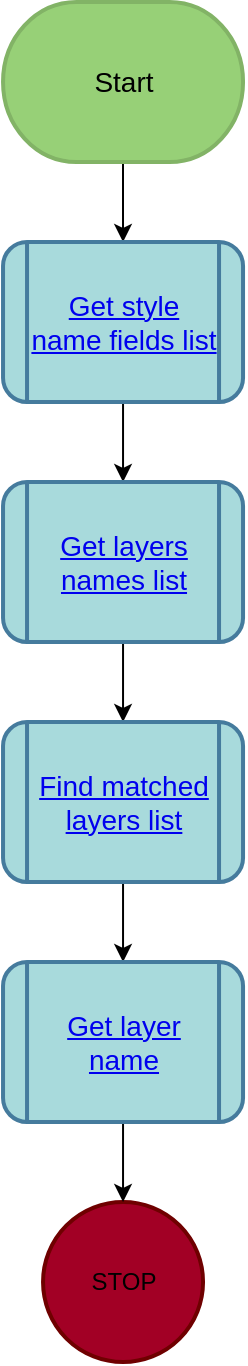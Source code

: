 <mxfile version="15.2.7" type="device" pages="7"><diagram id="bc_gxJG5KaqcmtS3inuv" name="SetLayerToStyle"><mxGraphModel dx="2062" dy="1183" grid="1" gridSize="10" guides="1" tooltips="1" connect="1" arrows="1" fold="1" page="1" pageScale="1" pageWidth="827" pageHeight="1169" math="0" shadow="0"><root><mxCell id="vcRApKqmx-hzTopp6SWK-0"/><mxCell id="vcRApKqmx-hzTopp6SWK-1" parent="vcRApKqmx-hzTopp6SWK-0"/><mxCell id="Vr_jKhpBBacIErjDV6fv-3" style="edgeStyle=orthogonalEdgeStyle;rounded=0;orthogonalLoop=1;jettySize=auto;html=1;entryX=0.5;entryY=0;entryDx=0;entryDy=0;" parent="vcRApKqmx-hzTopp6SWK-1" source="Vr_jKhpBBacIErjDV6fv-1" edge="1"><mxGeometry relative="1" as="geometry"><mxPoint x="139.52" y="160" as="targetPoint"/></mxGeometry></mxCell><mxCell id="Vr_jKhpBBacIErjDV6fv-1" value="&lt;span style=&quot;color: rgb(0, 0, 0); font-size: 14px;&quot;&gt;Start&lt;/span&gt;" style="strokeWidth=2;html=1;shape=mxgraph.flowchart.terminator;whiteSpace=wrap;rounded=1;fontSize=14;strokeColor=#82b366;fillColor=#97D077;" parent="vcRApKqmx-hzTopp6SWK-1" vertex="1"><mxGeometry x="79.52" y="40" width="120" height="80" as="geometry"/></mxCell><mxCell id="Zavkh5ADnaQ-FBHuFtrY-1" style="edgeStyle=orthogonalEdgeStyle;rounded=0;orthogonalLoop=1;jettySize=auto;html=1;" parent="vcRApKqmx-hzTopp6SWK-1" source="7A79LcSl5srGwsUOFOXX-0" target="Zavkh5ADnaQ-FBHuFtrY-0" edge="1"><mxGeometry relative="1" as="geometry"/></mxCell><UserObject label="&lt;font&gt;&lt;span style=&quot;font-size: 14px&quot;&gt;&lt;a href=&quot;data:page/id,UlUXf_110sUBXyq6VtS4&quot;&gt;Get style name fields list&lt;/a&gt;&lt;/span&gt;&lt;br&gt;&lt;/font&gt;" id="7A79LcSl5srGwsUOFOXX-0"><mxCell style="shape=process;whiteSpace=wrap;html=1;backgroundOutline=1;rounded=1;sketch=0;strokeColor=#457B9D;fillColor=#A8DADC;strokeWidth=2;dropTarget=0;fontColor=#000000;" parent="vcRApKqmx-hzTopp6SWK-1" vertex="1"><mxGeometry x="79.52" y="160" width="120" height="80" as="geometry"/></mxCell></UserObject><mxCell id="Zavkh5ADnaQ-FBHuFtrY-3" style="edgeStyle=orthogonalEdgeStyle;rounded=0;orthogonalLoop=1;jettySize=auto;html=1;entryX=0.5;entryY=0;entryDx=0;entryDy=0;" parent="vcRApKqmx-hzTopp6SWK-1" source="Zavkh5ADnaQ-FBHuFtrY-0" target="Zavkh5ADnaQ-FBHuFtrY-2" edge="1"><mxGeometry relative="1" as="geometry"/></mxCell><UserObject label="&lt;font&gt;&lt;span style=&quot;font-size: 14px&quot;&gt;&lt;a href=&quot;data:page/id,2guMNtTOUoQcf-EUUjD7&quot;&gt;Get layers names list&lt;/a&gt;&lt;/span&gt;&lt;br&gt;&lt;/font&gt;" id="Zavkh5ADnaQ-FBHuFtrY-0"><mxCell style="shape=process;whiteSpace=wrap;html=1;backgroundOutline=1;rounded=1;sketch=0;strokeColor=#457B9D;fillColor=#A8DADC;strokeWidth=2;dropTarget=0;fontColor=#000000;" parent="vcRApKqmx-hzTopp6SWK-1" vertex="1"><mxGeometry x="79.52" y="280" width="120" height="80" as="geometry"/></mxCell></UserObject><mxCell id="DKVIBLMnR6hVlq9k2TQh-1" style="edgeStyle=orthogonalEdgeStyle;rounded=0;orthogonalLoop=1;jettySize=auto;html=1;entryX=0.5;entryY=0;entryDx=0;entryDy=0;" edge="1" parent="vcRApKqmx-hzTopp6SWK-1" source="Zavkh5ADnaQ-FBHuFtrY-2" target="DKVIBLMnR6hVlq9k2TQh-0"><mxGeometry relative="1" as="geometry"/></mxCell><UserObject label="&lt;font&gt;&lt;span style=&quot;font-size: 14px&quot;&gt;&lt;a href=&quot;data:page/id,vaZBfzhgkOiuDpGVy9La&quot;&gt;Find matched layers list&lt;/a&gt;&lt;/span&gt;&lt;br&gt;&lt;/font&gt;" id="Zavkh5ADnaQ-FBHuFtrY-2"><mxCell style="shape=process;whiteSpace=wrap;html=1;backgroundOutline=1;rounded=1;sketch=0;strokeColor=#457B9D;fillColor=#A8DADC;strokeWidth=2;dropTarget=0;fontColor=#000000;" parent="vcRApKqmx-hzTopp6SWK-1" vertex="1"><mxGeometry x="79.52" y="400" width="120" height="80" as="geometry"/></mxCell></UserObject><mxCell id="APoqdBF5K6flbQ2FwbfI-1" value="STOP" style="strokeWidth=2;html=1;shape=mxgraph.flowchart.start_2;whiteSpace=wrap;fillColor=#a20025;strokeColor=#6F0000;fontColor=#000000;" parent="vcRApKqmx-hzTopp6SWK-1" vertex="1"><mxGeometry x="99.52" y="640" width="80" height="80" as="geometry"/></mxCell><mxCell id="DKVIBLMnR6hVlq9k2TQh-2" style="edgeStyle=orthogonalEdgeStyle;rounded=0;orthogonalLoop=1;jettySize=auto;html=1;entryX=0.5;entryY=0;entryDx=0;entryDy=0;entryPerimeter=0;" edge="1" parent="vcRApKqmx-hzTopp6SWK-1" source="DKVIBLMnR6hVlq9k2TQh-0" target="APoqdBF5K6flbQ2FwbfI-1"><mxGeometry relative="1" as="geometry"/></mxCell><UserObject label="&lt;font&gt;&lt;span style=&quot;font-size: 14px&quot;&gt;&lt;a href=&quot;data:page/id,jmiUp6jXXV8vYfQLtqr7&quot;&gt;Get layer name&lt;/a&gt;&lt;/span&gt;&lt;br&gt;&lt;/font&gt;" id="DKVIBLMnR6hVlq9k2TQh-0"><mxCell style="shape=process;whiteSpace=wrap;html=1;backgroundOutline=1;rounded=1;sketch=0;strokeColor=#457B9D;fillColor=#A8DADC;strokeWidth=2;dropTarget=0;fontColor=#000000;" vertex="1" parent="vcRApKqmx-hzTopp6SWK-1"><mxGeometry x="79.52" y="520" width="120" height="80" as="geometry"/></mxCell></UserObject></root></mxGraphModel></diagram><diagram id="UlUXf_110sUBXyq6VtS4" name="Get style name fields list"><mxGraphModel dx="2062" dy="1183" grid="1" gridSize="10" guides="1" tooltips="1" connect="1" arrows="1" fold="1" page="1" pageScale="1" pageWidth="827" pageHeight="1169" math="0" shadow="0"><root><mxCell id="cgv-7QR_rlcRKdnEe1WL-0"/><mxCell id="cgv-7QR_rlcRKdnEe1WL-1" parent="cgv-7QR_rlcRKdnEe1WL-0"/><mxCell id="YKZ_0T9t-K0AjyWqfaTd-0" style="edgeStyle=orthogonalEdgeStyle;rounded=0;orthogonalLoop=1;jettySize=auto;html=1;entryX=0;entryY=0.5;entryDx=0;entryDy=0;" parent="cgv-7QR_rlcRKdnEe1WL-1" source="YKZ_0T9t-K0AjyWqfaTd-1" target="YKZ_0T9t-K0AjyWqfaTd-3" edge="1"><mxGeometry relative="1" as="geometry"/></mxCell><mxCell id="YKZ_0T9t-K0AjyWqfaTd-1" value="Get style" style="rounded=1;whiteSpace=wrap;html=1;absoluteArcSize=1;arcSize=14;strokeWidth=2;fillColor=#A8DADC;fontSize=14;fontColor=#000000;" parent="cgv-7QR_rlcRKdnEe1WL-1" vertex="1"><mxGeometry x="79.52" y="160" width="120" height="80" as="geometry"/></mxCell><mxCell id="YKZ_0T9t-K0AjyWqfaTd-2" style="edgeStyle=orthogonalEdgeStyle;rounded=0;orthogonalLoop=1;jettySize=auto;html=1;" parent="cgv-7QR_rlcRKdnEe1WL-1" source="YKZ_0T9t-K0AjyWqfaTd-3" target="YKZ_0T9t-K0AjyWqfaTd-5" edge="1"><mxGeometry relative="1" as="geometry"/></mxCell><mxCell id="YKZ_0T9t-K0AjyWqfaTd-3" value="Get style name" style="rounded=1;whiteSpace=wrap;html=1;absoluteArcSize=1;arcSize=14;strokeWidth=2;fillColor=#A8DADC;fontSize=14;fontColor=#000000;" parent="cgv-7QR_rlcRKdnEe1WL-1" vertex="1"><mxGeometry x="240.0" y="160" width="120" height="80" as="geometry"/></mxCell><mxCell id="YKZ_0T9t-K0AjyWqfaTd-4" style="edgeStyle=orthogonalEdgeStyle;rounded=0;orthogonalLoop=1;jettySize=auto;html=1;" parent="cgv-7QR_rlcRKdnEe1WL-1" source="YKZ_0T9t-K0AjyWqfaTd-5" target="YKZ_0T9t-K0AjyWqfaTd-7" edge="1"><mxGeometry relative="1" as="geometry"/></mxCell><mxCell id="YKZ_0T9t-K0AjyWqfaTd-5" value="Get list of fields of the style name" style="rounded=1;whiteSpace=wrap;html=1;absoluteArcSize=1;arcSize=14;strokeWidth=2;fillColor=#A8DADC;fontSize=14;fontColor=#000000;" parent="cgv-7QR_rlcRKdnEe1WL-1" vertex="1"><mxGeometry x="400" y="160" width="120" height="80" as="geometry"/></mxCell><mxCell id="YKZ_0T9t-K0AjyWqfaTd-6" style="edgeStyle=orthogonalEdgeStyle;rounded=0;orthogonalLoop=1;jettySize=auto;html=1;entryX=0.5;entryY=0;entryDx=0;entryDy=0;" parent="cgv-7QR_rlcRKdnEe1WL-1" source="YKZ_0T9t-K0AjyWqfaTd-7" edge="1"><mxGeometry relative="1" as="geometry"><mxPoint x="620" y="280" as="targetPoint"/></mxGeometry></mxCell><mxCell id="YKZ_0T9t-K0AjyWqfaTd-7" value="Exclude first field" style="rounded=1;whiteSpace=wrap;html=1;absoluteArcSize=1;arcSize=14;strokeWidth=2;fillColor=#A8DADC;fontSize=14;fontColor=#000000;" parent="cgv-7QR_rlcRKdnEe1WL-1" vertex="1"><mxGeometry x="560" y="160" width="120" height="80" as="geometry"/></mxCell><mxCell id="2V-DrFcYTvglRJJ7idky-1" style="edgeStyle=orthogonalEdgeStyle;rounded=0;orthogonalLoop=1;jettySize=auto;html=1;entryX=0.5;entryY=0;entryDx=0;entryDy=0;" parent="cgv-7QR_rlcRKdnEe1WL-1" source="tNFjiazVyy25VSiEk8By-0" target="2V-DrFcYTvglRJJ7idky-0" edge="1"><mxGeometry relative="1" as="geometry"/></mxCell><UserObject label="&lt;font&gt;&lt;span style=&quot;font-size: 14px&quot;&gt;&lt;a href=&quot;data:page/id,qeEAPFVCt7wX586MX3uB&quot;&gt;Add fileds 3 and 5&lt;/a&gt;&lt;/span&gt;&lt;br&gt;&lt;/font&gt;" id="tNFjiazVyy25VSiEk8By-0"><mxCell style="shape=process;whiteSpace=wrap;html=1;backgroundOutline=1;rounded=1;sketch=0;strokeColor=#457B9D;fillColor=#A8DADC;strokeWidth=2;dropTarget=0;fontColor=#000000;" parent="cgv-7QR_rlcRKdnEe1WL-1" vertex="1"><mxGeometry x="560" y="280" width="120" height="80" as="geometry"/></mxCell></UserObject><mxCell id="z0LufRHex4IjIiz883Si-0" value="&lt;font color=&quot;#000000&quot;&gt;&lt;span style=&quot;font-size: 15px&quot;&gt;Style name &lt;br&gt;fields list with &lt;br&gt;object fields&lt;/span&gt;&lt;/font&gt;" style="shape=parallelogram;html=1;strokeWidth=2;perimeter=parallelogramPerimeter;whiteSpace=wrap;rounded=1;arcSize=12;size=0.23;fontColor=#ffffff;perimeterSpacing=0;strokeColor=#FFFFFF;fillColor=#D5E8D4;" parent="cgv-7QR_rlcRKdnEe1WL-1" vertex="1"><mxGeometry x="530" y="520" width="180" height="80" as="geometry"/></mxCell><mxCell id="2V-DrFcYTvglRJJ7idky-2" style="edgeStyle=orthogonalEdgeStyle;rounded=0;orthogonalLoop=1;jettySize=auto;html=1;entryX=0.5;entryY=0;entryDx=0;entryDy=0;" parent="cgv-7QR_rlcRKdnEe1WL-1" source="2V-DrFcYTvglRJJ7idky-0" target="z0LufRHex4IjIiz883Si-0" edge="1"><mxGeometry relative="1" as="geometry"/></mxCell><mxCell id="2V-DrFcYTvglRJJ7idky-0" value="Add new fields to list of fields&lt;br&gt;of the style name to the start" style="rounded=1;whiteSpace=wrap;html=1;absoluteArcSize=1;arcSize=14;strokeWidth=2;fillColor=#A8DADC;fontSize=14;fontColor=#000000;" parent="cgv-7QR_rlcRKdnEe1WL-1" vertex="1"><mxGeometry x="560" y="400" width="120" height="80" as="geometry"/></mxCell></root></mxGraphModel></diagram><diagram id="2guMNtTOUoQcf-EUUjD7" name="Get layers names list"><mxGraphModel dx="2062" dy="1183" grid="1" gridSize="10" guides="1" tooltips="1" connect="1" arrows="1" fold="1" page="1" pageScale="1" pageWidth="827" pageHeight="1169" math="0" shadow="0"><root><mxCell id="q1GDW2U5LxVEOFBQkMf5-0"/><mxCell id="q1GDW2U5LxVEOFBQkMf5-1" parent="q1GDW2U5LxVEOFBQkMf5-0"/><mxCell id="6c9B778SUpRNBoEaGPvn-2" style="edgeStyle=orthogonalEdgeStyle;rounded=0;orthogonalLoop=1;jettySize=auto;html=1;entryX=0.5;entryY=0;entryDx=0;entryDy=0;" parent="q1GDW2U5LxVEOFBQkMf5-1" target="6c9B778SUpRNBoEaGPvn-0" edge="1"><mxGeometry relative="1" as="geometry"><mxPoint x="479" y="360" as="sourcePoint"/></mxGeometry></mxCell><mxCell id="QYnZq2FBbdQHxaRKTVlj-3" style="edgeStyle=orthogonalEdgeStyle;rounded=0;orthogonalLoop=1;jettySize=auto;html=1;" parent="q1GDW2U5LxVEOFBQkMf5-1" source="sedLZ5TSBvVzpf7YJ1c5-0" target="QYnZq2FBbdQHxaRKTVlj-2" edge="1"><mxGeometry relative="1" as="geometry"/></mxCell><mxCell id="sedLZ5TSBvVzpf7YJ1c5-0" value="&lt;font style=&quot;font-size: 15px&quot; color=&quot;#000000&quot;&gt;Foreach name in layers list&lt;/font&gt;" style="strokeWidth=2;html=1;shape=mxgraph.flowchart.loop_limit;whiteSpace=wrap;fillColor=#d0cee2;strokeColor=#56517e;" parent="q1GDW2U5LxVEOFBQkMf5-1" vertex="1"><mxGeometry x="419" y="160" width="120" height="80" as="geometry"/></mxCell><mxCell id="6c9B778SUpRNBoEaGPvn-1" style="edgeStyle=orthogonalEdgeStyle;rounded=0;orthogonalLoop=1;jettySize=auto;html=1;entryX=0.5;entryY=0;entryDx=0;entryDy=0;entryPerimeter=0;" parent="q1GDW2U5LxVEOFBQkMf5-1" source="8Vz51KWVzmyvo63WghX9-0" target="sedLZ5TSBvVzpf7YJ1c5-0" edge="1"><mxGeometry relative="1" as="geometry"/></mxCell><mxCell id="8Vz51KWVzmyvo63WghX9-0" value="&lt;font color=&quot;#000000&quot; style=&quot;font-size: 15px&quot;&gt;Get all layers of the document&lt;/font&gt;" style="rounded=1;whiteSpace=wrap;html=1;absoluteArcSize=1;arcSize=14;strokeWidth=2;fillColor=#A8DADC;fontSize=14;fontColor=#000000;" parent="q1GDW2U5LxVEOFBQkMf5-1" vertex="1"><mxGeometry x="399" y="40" width="160" height="80" as="geometry"/></mxCell><mxCell id="C5f2gY2dhyte__rh_5AT-0" value="&lt;font color=&quot;#000000&quot;&gt;&lt;span style=&quot;font-size: 15px&quot;&gt;Civil doc&lt;/span&gt;&lt;/font&gt;" style="shape=parallelogram;html=1;strokeWidth=2;perimeter=parallelogramPerimeter;whiteSpace=wrap;rounded=1;arcSize=12;size=0.23;fontColor=#ffffff;perimeterSpacing=0;strokeColor=#FFFFFF;fillColor=#D5E8D4;" parent="q1GDW2U5LxVEOFBQkMf5-1" vertex="1"><mxGeometry x="40" y="40" width="120" height="80" as="geometry"/></mxCell><mxCell id="fHJX1XeATA3S6mL9ksmU-0" value="&lt;span style=&quot;color: rgb(0 , 0 , 0) ; font-size: 14px&quot;&gt;code of the &lt;br&gt;style type name&lt;/span&gt;" style="shape=parallelogram;html=1;strokeWidth=2;perimeter=parallelogramPerimeter;whiteSpace=wrap;rounded=1;arcSize=12;size=0.23;fontColor=#ffffff;perimeterSpacing=0;strokeColor=#FFFFFF;fillColor=#D5E8D4;" parent="q1GDW2U5LxVEOFBQkMf5-1" vertex="1"><mxGeometry x="30" y="160" width="170" height="80" as="geometry"/></mxCell><mxCell id="fHJX1XeATA3S6mL9ksmU-1" value="&lt;span style=&quot;color: rgb(0 , 0 , 0) ; font-size: 14px&quot;&gt;code of the&amp;nbsp;&lt;br&gt;&lt;/span&gt;&lt;span style=&quot;color: rgb(0 , 0 , 0) ; font-size: 14px&quot;&gt;child type name&lt;/span&gt;" style="shape=parallelogram;html=1;strokeWidth=2;perimeter=parallelogramPerimeter;whiteSpace=wrap;rounded=1;arcSize=12;size=0.23;fontColor=#ffffff;perimeterSpacing=0;strokeColor=#FFFFFF;fillColor=#D5E8D4;" parent="q1GDW2U5LxVEOFBQkMf5-1" vertex="1"><mxGeometry x="30" y="300" width="170" height="80" as="geometry"/></mxCell><mxCell id="fHJX1XeATA3S6mL9ksmU-4" value="" style="endArrow=none;html=1;" parent="q1GDW2U5LxVEOFBQkMf5-1" edge="1"><mxGeometry width="50" height="50" relative="1" as="geometry"><mxPoint x="240" y="601" as="sourcePoint"/><mxPoint x="240" as="targetPoint"/></mxGeometry></mxCell><mxCell id="fHJX1XeATA3S6mL9ksmU-5" value="INPUT" style="text;html=1;align=center;verticalAlign=middle;resizable=0;points=[];autosize=1;strokeColor=none;fillColor=none;" parent="q1GDW2U5LxVEOFBQkMf5-1" vertex="1"><mxGeometry x="10" y="10" width="50" height="20" as="geometry"/></mxCell><mxCell id="C3SCNLX1B2fcIeO6U-8Q-1" style="edgeStyle=orthogonalEdgeStyle;rounded=0;orthogonalLoop=1;jettySize=auto;html=1;entryX=0.5;entryY=0;entryDx=0;entryDy=0;entryPerimeter=0;" parent="q1GDW2U5LxVEOFBQkMf5-1" source="6c9B778SUpRNBoEaGPvn-0" target="C3SCNLX1B2fcIeO6U-8Q-0" edge="1"><mxGeometry relative="1" as="geometry"/></mxCell><mxCell id="6c9B778SUpRNBoEaGPvn-0" value="Get fields &lt;br&gt;3 and 5" style="rounded=1;whiteSpace=wrap;html=1;absoluteArcSize=1;arcSize=14;strokeWidth=2;fillColor=#A8DADC;fontSize=14;fontColor=#000000;" parent="q1GDW2U5LxVEOFBQkMf5-1" vertex="1"><mxGeometry x="419" y="400" width="120" height="80" as="geometry"/></mxCell><mxCell id="NUHs9_ru10TNT_ET4Yaz-7" style="edgeStyle=orthogonalEdgeStyle;rounded=0;orthogonalLoop=1;jettySize=auto;html=1;entryX=0.5;entryY=1;entryDx=0;entryDy=0;entryPerimeter=0;" parent="q1GDW2U5LxVEOFBQkMf5-1" source="6c9B778SUpRNBoEaGPvn-3" target="NUHs9_ru10TNT_ET4Yaz-6" edge="1"><mxGeometry relative="1" as="geometry"><Array as="points"><mxPoint x="764" y="720"/><mxPoint x="479" y="720"/></Array></mxGeometry></mxCell><mxCell id="6c9B778SUpRNBoEaGPvn-3" value="&lt;font color=&quot;#000000&quot;&gt;&lt;span style=&quot;font-size: 14px&quot;&gt;Add layer name&lt;br&gt;&amp;nbsp;to list &lt;br&gt;of layers names&lt;/span&gt;&lt;/font&gt;" style="shape=parallelogram;html=1;strokeWidth=2;perimeter=parallelogramPerimeter;whiteSpace=wrap;rounded=1;arcSize=12;size=0.23;fontColor=#ffffff;perimeterSpacing=0;strokeColor=#FFFFFF;fillColor=#D5E8D4;" parent="q1GDW2U5LxVEOFBQkMf5-1" vertex="1"><mxGeometry x="679" y="560" width="170" height="80" as="geometry"/></mxCell><mxCell id="C3SCNLX1B2fcIeO6U-8Q-0" value="IF field 3=code of the&lt;br&gt;style type name &lt;br&gt;AND&lt;br&gt;field 5=code of the&amp;nbsp;&lt;br&gt;child type name" style="strokeWidth=2;html=1;shape=mxgraph.flowchart.decision;whiteSpace=wrap;rounded=1;fillColor=#fff2cc;fontSize=14;strokeColor=#d6b656;gradientColor=#ffd966;fontColor=#000000;" parent="q1GDW2U5LxVEOFBQkMf5-1" vertex="1"><mxGeometry x="361.25" y="520" width="235.5" height="160" as="geometry"/></mxCell><mxCell id="NUHs9_ru10TNT_ET4Yaz-0" style="edgeStyle=orthogonalEdgeStyle;rounded=0;orthogonalLoop=1;jettySize=auto;html=1;" parent="q1GDW2U5LxVEOFBQkMf5-1" target="NUHs9_ru10TNT_ET4Yaz-2" edge="1"><mxGeometry relative="1" as="geometry"><mxPoint x="597" y="600" as="sourcePoint"/></mxGeometry></mxCell><mxCell id="NUHs9_ru10TNT_ET4Yaz-1" style="edgeStyle=orthogonalEdgeStyle;rounded=0;orthogonalLoop=1;jettySize=auto;html=1;exitX=0;exitY=0.5;exitDx=0;exitDy=0;exitPerimeter=0;" parent="q1GDW2U5LxVEOFBQkMf5-1" target="NUHs9_ru10TNT_ET4Yaz-4" edge="1" source="C3SCNLX1B2fcIeO6U-8Q-0"><mxGeometry relative="1" as="geometry"><mxPoint x="346" y="600" as="sourcePoint"/></mxGeometry></mxCell><mxCell id="NUHs9_ru10TNT_ET4Yaz-5" style="edgeStyle=orthogonalEdgeStyle;rounded=0;orthogonalLoop=1;jettySize=auto;html=1;" parent="q1GDW2U5LxVEOFBQkMf5-1" source="NUHs9_ru10TNT_ET4Yaz-2" target="6c9B778SUpRNBoEaGPvn-3" edge="1"><mxGeometry relative="1" as="geometry"/></mxCell><mxCell id="NUHs9_ru10TNT_ET4Yaz-2" value="Yes" style="text;html=1;strokeColor=none;fillColor=none;align=center;verticalAlign=middle;whiteSpace=wrap;rounded=0;sketch=0;rotation=0;" parent="q1GDW2U5LxVEOFBQkMf5-1" vertex="1"><mxGeometry x="631.02" y="590" width="40" height="20" as="geometry"/></mxCell><mxCell id="NUHs9_ru10TNT_ET4Yaz-3" style="edgeStyle=orthogonalEdgeStyle;rounded=0;orthogonalLoop=1;jettySize=auto;html=1;entryX=0;entryY=0.5;entryDx=0;entryDy=0;entryPerimeter=0;" parent="q1GDW2U5LxVEOFBQkMf5-1" source="NUHs9_ru10TNT_ET4Yaz-4" target="sedLZ5TSBvVzpf7YJ1c5-0" edge="1"><mxGeometry relative="1" as="geometry"><mxPoint x="269" y="640" as="targetPoint"/><Array as="points"><mxPoint x="280" y="600"/><mxPoint x="280" y="200"/></Array></mxGeometry></mxCell><mxCell id="NUHs9_ru10TNT_ET4Yaz-4" value="No" style="text;html=1;strokeColor=none;fillColor=none;align=center;verticalAlign=middle;whiteSpace=wrap;rounded=0;sketch=0;rotation=0;" parent="q1GDW2U5LxVEOFBQkMf5-1" vertex="1"><mxGeometry x="300" y="590" width="40" height="20" as="geometry"/></mxCell><mxCell id="NUHs9_ru10TNT_ET4Yaz-6" value="" style="strokeWidth=2;html=1;shape=mxgraph.flowchart.loop_limit;whiteSpace=wrap;fillColor=#d0cee2;strokeColor=#56517e;flipV=1;" parent="q1GDW2U5LxVEOFBQkMf5-1" vertex="1"><mxGeometry x="419" y="760" width="120" height="40" as="geometry"/></mxCell><mxCell id="NUHs9_ru10TNT_ET4Yaz-8" value="OUTPUT" style="text;html=1;align=center;verticalAlign=middle;resizable=0;points=[];autosize=1;strokeColor=none;fillColor=none;" parent="q1GDW2U5LxVEOFBQkMf5-1" vertex="1"><mxGeometry x="890" y="10" width="60" height="20" as="geometry"/></mxCell><mxCell id="NUHs9_ru10TNT_ET4Yaz-9" value="" style="endArrow=none;html=1;" parent="q1GDW2U5LxVEOFBQkMf5-1" edge="1"><mxGeometry width="50" height="50" relative="1" as="geometry"><mxPoint x="880" y="601" as="sourcePoint"/><mxPoint x="880" as="targetPoint"/></mxGeometry></mxCell><mxCell id="QYnZq2FBbdQHxaRKTVlj-1" value="&lt;font color=&quot;#000000&quot;&gt;&lt;span style=&quot;font-size: 14px&quot;&gt;Layers names &lt;br&gt;list by style type&lt;/span&gt;&lt;/font&gt;" style="shape=parallelogram;html=1;strokeWidth=2;perimeter=parallelogramPerimeter;whiteSpace=wrap;rounded=1;arcSize=12;size=0.23;fontColor=#ffffff;perimeterSpacing=0;strokeColor=#FFFFFF;fillColor=#D5E8D4;" parent="q1GDW2U5LxVEOFBQkMf5-1" vertex="1"><mxGeometry x="910" y="70" width="170" height="80" as="geometry"/></mxCell><mxCell id="QYnZq2FBbdQHxaRKTVlj-2" value="Get fields&amp;nbsp;" style="rounded=1;whiteSpace=wrap;html=1;absoluteArcSize=1;arcSize=14;strokeWidth=2;fillColor=#A8DADC;fontSize=14;fontColor=#000000;" parent="q1GDW2U5LxVEOFBQkMf5-1" vertex="1"><mxGeometry x="419" y="280" width="120" height="80" as="geometry"/></mxCell></root></mxGraphModel></diagram><diagram id="vaZBfzhgkOiuDpGVy9La" name="Find matched layers list"><mxGraphModel dx="2889" dy="1183" grid="1" gridSize="10" guides="1" tooltips="1" connect="1" arrows="1" fold="1" page="1" pageScale="1" pageWidth="827" pageHeight="1169" math="0" shadow="0"><root><mxCell id="HXygUYSdNpQ9vwYMU3gA-0"/><mxCell id="HXygUYSdNpQ9vwYMU3gA-1" parent="HXygUYSdNpQ9vwYMU3gA-0"/><mxCell id="C4t9bZh5BHQb-yRP2j6N-0" value="&lt;span style=&quot;color: rgb(0 , 0 , 0) ; font-size: 14px&quot;&gt;Layers names&lt;/span&gt;&lt;br style=&quot;color: rgb(0 , 0 , 0) ; font-size: 14px&quot;&gt;&lt;span style=&quot;color: rgb(0 , 0 , 0) ; font-size: 14px&quot;&gt;list by style type&lt;/span&gt;" style="shape=parallelogram;html=1;strokeWidth=2;perimeter=parallelogramPerimeter;whiteSpace=wrap;rounded=1;arcSize=12;size=0.23;fontColor=#ffffff;perimeterSpacing=0;strokeColor=#FFFFFF;fillColor=#D5E8D4;" parent="HXygUYSdNpQ9vwYMU3gA-1" vertex="1"><mxGeometry x="-200" y="40" width="160" height="80" as="geometry"/></mxCell><mxCell id="Z-Q9CBRD6Xmu5jOsZ6YA-1" style="edgeStyle=orthogonalEdgeStyle;rounded=0;orthogonalLoop=1;jettySize=auto;html=1;entryX=0.5;entryY=0;entryDx=0;entryDy=0;entryPerimeter=0;" edge="1" parent="HXygUYSdNpQ9vwYMU3gA-1" source="NuRbzH_wpaAtrdaPo1D4-0" target="5wNZgqL0DBi529cvqE8t-17"><mxGeometry relative="1" as="geometry"/></mxCell><mxCell id="NuRbzH_wpaAtrdaPo1D4-0" value="&lt;font style=&quot;font-size: 15px&quot; color=&quot;#000000&quot;&gt;Foreach field in style fields list&lt;/font&gt;" style="strokeWidth=2;html=1;shape=mxgraph.flowchart.loop_limit;whiteSpace=wrap;fillColor=#d0cee2;strokeColor=#56517e;" parent="HXygUYSdNpQ9vwYMU3gA-1" vertex="1"><mxGeometry x="320" y="120" width="120" height="80" as="geometry"/></mxCell><mxCell id="NuRbzH_wpaAtrdaPo1D4-2" value="" style="strokeWidth=2;html=1;shape=mxgraph.flowchart.loop_limit;whiteSpace=wrap;fillColor=#d0cee2;strokeColor=#56517e;flipV=1;" parent="HXygUYSdNpQ9vwYMU3gA-1" vertex="1"><mxGeometry x="320" y="1320" width="120" height="40" as="geometry"/></mxCell><mxCell id="qJ2gtNywy9ZZsQD2Hr-6-1" style="edgeStyle=orthogonalEdgeStyle;rounded=0;orthogonalLoop=1;jettySize=auto;html=1;" parent="HXygUYSdNpQ9vwYMU3gA-1" source="NuRbzH_wpaAtrdaPo1D4-4" target="qJ2gtNywy9ZZsQD2Hr-6-0" edge="1"><mxGeometry relative="1" as="geometry"/></mxCell><mxCell id="NuRbzH_wpaAtrdaPo1D4-4" value="&lt;font style=&quot;font-size: 15px&quot; color=&quot;#000000&quot;&gt;Foreach name in layers list&lt;/font&gt;" style="strokeWidth=2;html=1;shape=mxgraph.flowchart.loop_limit;whiteSpace=wrap;fillColor=#d0cee2;strokeColor=#56517e;" parent="HXygUYSdNpQ9vwYMU3gA-1" vertex="1"><mxGeometry x="360" y="440" width="120" height="80" as="geometry"/></mxCell><mxCell id="Z-Q9CBRD6Xmu5jOsZ6YA-2" style="edgeStyle=orthogonalEdgeStyle;rounded=0;orthogonalLoop=1;jettySize=auto;html=1;entryX=0.5;entryY=1;entryDx=0;entryDy=0;entryPerimeter=0;" edge="1" parent="HXygUYSdNpQ9vwYMU3gA-1" source="NuRbzH_wpaAtrdaPo1D4-5" target="NuRbzH_wpaAtrdaPo1D4-2"><mxGeometry relative="1" as="geometry"/></mxCell><mxCell id="NuRbzH_wpaAtrdaPo1D4-5" value="" style="strokeWidth=2;html=1;shape=mxgraph.flowchart.loop_limit;whiteSpace=wrap;fillColor=#d0cee2;strokeColor=#56517e;flipV=1;" parent="HXygUYSdNpQ9vwYMU3gA-1" vertex="1"><mxGeometry x="356.54" y="1230" width="120" height="40" as="geometry"/></mxCell><mxCell id="FhGvRgxBdv_1ru7QQjom-1" style="edgeStyle=orthogonalEdgeStyle;rounded=0;orthogonalLoop=1;jettySize=auto;html=1;" parent="HXygUYSdNpQ9vwYMU3gA-1" source="qJ2gtNywy9ZZsQD2Hr-6-0" target="FhGvRgxBdv_1ru7QQjom-0" edge="1"><mxGeometry relative="1" as="geometry"/></mxCell><mxCell id="qJ2gtNywy9ZZsQD2Hr-6-0" value="Get list of fields of the layer name without fields 1, 3, 5" style="rounded=1;whiteSpace=wrap;html=1;absoluteArcSize=1;arcSize=14;strokeWidth=2;fillColor=#A8DADC;fontSize=14;fontColor=#000000;" parent="HXygUYSdNpQ9vwYMU3gA-1" vertex="1"><mxGeometry x="320" y="560" width="200" height="80" as="geometry"/></mxCell><mxCell id="5wNZgqL0DBi529cvqE8t-0" style="edgeStyle=orthogonalEdgeStyle;rounded=0;orthogonalLoop=1;jettySize=auto;html=1;entryX=0;entryY=0.5;entryDx=0;entryDy=0;" parent="HXygUYSdNpQ9vwYMU3gA-1" target="5wNZgqL0DBi529cvqE8t-4" edge="1"><mxGeometry relative="1" as="geometry"><mxPoint x="659.04" y="895" as="targetPoint"/><mxPoint x="629.52" y="895" as="sourcePoint"/></mxGeometry></mxCell><mxCell id="5wNZgqL0DBi529cvqE8t-1" style="edgeStyle=orthogonalEdgeStyle;rounded=0;orthogonalLoop=1;jettySize=auto;html=1;" parent="HXygUYSdNpQ9vwYMU3gA-1" target="5wNZgqL0DBi529cvqE8t-6" edge="1"><mxGeometry relative="1" as="geometry"><mxPoint x="454.52" y="895" as="sourcePoint"/></mxGeometry></mxCell><mxCell id="5wNZgqL0DBi529cvqE8t-2" value="IF &lt;br&gt;style field name =&lt;br&gt;layer field name" style="strokeWidth=2;html=1;shape=mxgraph.flowchart.decision;whiteSpace=wrap;rounded=1;fillColor=#fff2cc;fontSize=14;strokeColor=#d6b656;gradientColor=#ffd966;fontColor=#000000;" parent="HXygUYSdNpQ9vwYMU3gA-1" vertex="1"><mxGeometry x="454.52" y="840" width="170" height="110" as="geometry"/></mxCell><mxCell id="5wNZgqL0DBi529cvqE8t-3" style="edgeStyle=orthogonalEdgeStyle;rounded=0;orthogonalLoop=1;jettySize=auto;html=1;entryX=0;entryY=0.5;entryDx=0;entryDy=0;" parent="HXygUYSdNpQ9vwYMU3gA-1" source="5wNZgqL0DBi529cvqE8t-4" edge="1"><mxGeometry relative="1" as="geometry"><mxPoint x="709.04" y="895" as="targetPoint"/></mxGeometry></mxCell><mxCell id="5wNZgqL0DBi529cvqE8t-4" value="Yes" style="text;html=1;strokeColor=none;fillColor=none;align=center;verticalAlign=middle;whiteSpace=wrap;rounded=0;sketch=0;rotation=0;" parent="HXygUYSdNpQ9vwYMU3gA-1" vertex="1"><mxGeometry x="649.04" y="885" width="40" height="20" as="geometry"/></mxCell><mxCell id="5wNZgqL0DBi529cvqE8t-5" style="edgeStyle=orthogonalEdgeStyle;rounded=0;orthogonalLoop=1;jettySize=auto;html=1;entryX=0;entryY=0.5;entryDx=0;entryDy=0;entryPerimeter=0;" parent="HXygUYSdNpQ9vwYMU3gA-1" source="5wNZgqL0DBi529cvqE8t-6" target="FhGvRgxBdv_1ru7QQjom-0" edge="1"><mxGeometry relative="1" as="geometry"><mxPoint x="374.52" y="985" as="targetPoint"/><Array as="points"><mxPoint x="360" y="895"/><mxPoint x="360" y="760"/></Array></mxGeometry></mxCell><mxCell id="5wNZgqL0DBi529cvqE8t-6" value="No" style="text;html=1;strokeColor=none;fillColor=none;align=center;verticalAlign=middle;whiteSpace=wrap;rounded=0;sketch=0;rotation=0;" parent="HXygUYSdNpQ9vwYMU3gA-1" vertex="1"><mxGeometry x="394.52" y="885" width="40" height="20" as="geometry"/></mxCell><mxCell id="Muc_n1AKWDdM7sEifSKE-3" style="edgeStyle=orthogonalEdgeStyle;rounded=0;orthogonalLoop=1;jettySize=auto;html=1;entryX=0.5;entryY=0;entryDx=0;entryDy=0;startArrow=none;" parent="HXygUYSdNpQ9vwYMU3gA-1" source="g14_zYee8JqN2Qixaq8I-0" target="Muc_n1AKWDdM7sEifSKE-2" edge="1"><mxGeometry relative="1" as="geometry"><Array as="points"><mxPoint x="530" y="980"/></Array></mxGeometry></mxCell><mxCell id="g14_zYee8JqN2Qixaq8I-2" style="edgeStyle=orthogonalEdgeStyle;rounded=0;orthogonalLoop=1;jettySize=auto;html=1;entryX=1;entryY=0.5;entryDx=0;entryDy=0;" edge="1" parent="HXygUYSdNpQ9vwYMU3gA-1" source="5wNZgqL0DBi529cvqE8t-8" target="g14_zYee8JqN2Qixaq8I-0"><mxGeometry relative="1" as="geometry"/></mxCell><mxCell id="5wNZgqL0DBi529cvqE8t-8" value="Add layer name to layers match list" style="rounded=1;whiteSpace=wrap;html=1;absoluteArcSize=1;arcSize=14;strokeWidth=2;fillColor=#A8DADC;fontSize=14;fontColor=#000000;" parent="HXygUYSdNpQ9vwYMU3gA-1" vertex="1"><mxGeometry x="710" y="855" width="120" height="80" as="geometry"/></mxCell><mxCell id="Muc_n1AKWDdM7sEifSKE-6" style="edgeStyle=orthogonalEdgeStyle;rounded=0;orthogonalLoop=1;jettySize=auto;html=1;entryX=0.5;entryY=0;entryDx=0;entryDy=0;entryPerimeter=0;" parent="HXygUYSdNpQ9vwYMU3gA-1" source="5wNZgqL0DBi529cvqE8t-12" target="NuRbzH_wpaAtrdaPo1D4-0" edge="1"><mxGeometry relative="1" as="geometry"/></mxCell><mxCell id="5wNZgqL0DBi529cvqE8t-12" value="Layers match list&amp;nbsp;&amp;nbsp;= Layers names&lt;br&gt;list by style type" style="rounded=1;whiteSpace=wrap;html=1;absoluteArcSize=1;arcSize=14;strokeWidth=2;fillColor=#A8DADC;fontSize=14;fontColor=#000000;" parent="HXygUYSdNpQ9vwYMU3gA-1" vertex="1"><mxGeometry x="265" y="40" width="230" height="40" as="geometry"/></mxCell><mxCell id="5wNZgqL0DBi529cvqE8t-32" style="edgeStyle=orthogonalEdgeStyle;rounded=0;orthogonalLoop=1;jettySize=auto;html=1;entryX=0.5;entryY=0;entryDx=0;entryDy=0;entryPerimeter=0;" parent="HXygUYSdNpQ9vwYMU3gA-1" source="5wNZgqL0DBi529cvqE8t-16" target="NuRbzH_wpaAtrdaPo1D4-4" edge="1"><mxGeometry relative="1" as="geometry"/></mxCell><mxCell id="5wNZgqL0DBi529cvqE8t-16" value="Layers match list = new list" style="rounded=1;whiteSpace=wrap;html=1;absoluteArcSize=1;arcSize=14;strokeWidth=2;fillColor=#A8DADC;fontSize=14;fontColor=#000000;" parent="HXygUYSdNpQ9vwYMU3gA-1" vertex="1"><mxGeometry x="80" y="400" width="180" height="40" as="geometry"/></mxCell><mxCell id="5wNZgqL0DBi529cvqE8t-26" style="edgeStyle=orthogonalEdgeStyle;rounded=0;orthogonalLoop=1;jettySize=auto;html=1;" parent="HXygUYSdNpQ9vwYMU3gA-1" source="5wNZgqL0DBi529cvqE8t-17" target="5wNZgqL0DBi529cvqE8t-25" edge="1"><mxGeometry relative="1" as="geometry"/></mxCell><mxCell id="5wNZgqL0DBi529cvqE8t-29" style="edgeStyle=orthogonalEdgeStyle;rounded=0;orthogonalLoop=1;jettySize=auto;html=1;" parent="HXygUYSdNpQ9vwYMU3gA-1" source="5wNZgqL0DBi529cvqE8t-17" target="5wNZgqL0DBi529cvqE8t-28" edge="1"><mxGeometry relative="1" as="geometry"/></mxCell><mxCell id="5wNZgqL0DBi529cvqE8t-17" value="IF &lt;br&gt;Layers match list =null" style="strokeWidth=2;html=1;shape=mxgraph.flowchart.decision;whiteSpace=wrap;rounded=1;fillColor=#fff2cc;fontSize=14;strokeColor=#d6b656;gradientColor=#ffd966;fontColor=#000000;" parent="HXygUYSdNpQ9vwYMU3gA-1" vertex="1"><mxGeometry x="254.5" y="240" width="251" height="80" as="geometry"/></mxCell><mxCell id="5wNZgqL0DBi529cvqE8t-31" style="edgeStyle=orthogonalEdgeStyle;rounded=0;orthogonalLoop=1;jettySize=auto;html=1;entryX=0.544;entryY=0.05;entryDx=0;entryDy=0;entryPerimeter=0;" parent="HXygUYSdNpQ9vwYMU3gA-1" source="5wNZgqL0DBi529cvqE8t-21" target="5wNZgqL0DBi529cvqE8t-16" edge="1"><mxGeometry relative="1" as="geometry"/></mxCell><mxCell id="5wNZgqL0DBi529cvqE8t-21" value="Layers list = Layers match list&amp;nbsp;" style="rounded=1;whiteSpace=wrap;html=1;absoluteArcSize=1;arcSize=14;strokeWidth=2;fillColor=#A8DADC;fontSize=14;fontColor=#000000;" parent="HXygUYSdNpQ9vwYMU3gA-1" vertex="1"><mxGeometry x="70" y="320" width="215" height="40" as="geometry"/></mxCell><mxCell id="Muc_n1AKWDdM7sEifSKE-8" style="edgeStyle=orthogonalEdgeStyle;rounded=0;orthogonalLoop=1;jettySize=auto;html=1;" parent="HXygUYSdNpQ9vwYMU3gA-1" source="5wNZgqL0DBi529cvqE8t-25" target="Muc_n1AKWDdM7sEifSKE-7" edge="1"><mxGeometry relative="1" as="geometry"/></mxCell><mxCell id="5wNZgqL0DBi529cvqE8t-25" value="Yes" style="text;html=1;strokeColor=none;fillColor=none;align=center;verticalAlign=middle;whiteSpace=wrap;rounded=0;sketch=0;rotation=0;" parent="HXygUYSdNpQ9vwYMU3gA-1" vertex="1"><mxGeometry x="539.52" y="270" width="40" height="20" as="geometry"/></mxCell><mxCell id="5wNZgqL0DBi529cvqE8t-30" style="edgeStyle=orthogonalEdgeStyle;rounded=0;orthogonalLoop=1;jettySize=auto;html=1;entryX=0.5;entryY=0;entryDx=0;entryDy=0;" parent="HXygUYSdNpQ9vwYMU3gA-1" source="5wNZgqL0DBi529cvqE8t-28" target="5wNZgqL0DBi529cvqE8t-21" edge="1"><mxGeometry relative="1" as="geometry"><Array as="points"><mxPoint x="178" y="280"/></Array></mxGeometry></mxCell><mxCell id="5wNZgqL0DBi529cvqE8t-28" value="No" style="text;html=1;strokeColor=none;fillColor=none;align=center;verticalAlign=middle;whiteSpace=wrap;rounded=0;sketch=0;rotation=0;" parent="HXygUYSdNpQ9vwYMU3gA-1" vertex="1"><mxGeometry x="190" y="270" width="40" height="20" as="geometry"/></mxCell><mxCell id="Z-Q9CBRD6Xmu5jOsZ6YA-0" style="edgeStyle=orthogonalEdgeStyle;rounded=0;orthogonalLoop=1;jettySize=auto;html=1;entryX=0.5;entryY=0;entryDx=0;entryDy=0;entryPerimeter=0;" edge="1" parent="HXygUYSdNpQ9vwYMU3gA-1" source="FhGvRgxBdv_1ru7QQjom-0" target="5wNZgqL0DBi529cvqE8t-2"><mxGeometry relative="1" as="geometry"/></mxCell><mxCell id="FhGvRgxBdv_1ru7QQjom-0" value="&lt;font style=&quot;font-size: 15px&quot; color=&quot;#000000&quot;&gt;Foreach&amp;nbsp;&lt;/font&gt;&lt;span style=&quot;color: rgb(0 , 0 , 0) ; font-size: 15px&quot;&gt;field in layer fields list&lt;/span&gt;" style="strokeWidth=2;html=1;shape=mxgraph.flowchart.loop_limit;whiteSpace=wrap;fillColor=#d0cee2;strokeColor=#56517e;" parent="HXygUYSdNpQ9vwYMU3gA-1" vertex="1"><mxGeometry x="480" y="720" width="120" height="80" as="geometry"/></mxCell><mxCell id="Muc_n1AKWDdM7sEifSKE-5" style="edgeStyle=orthogonalEdgeStyle;rounded=0;orthogonalLoop=1;jettySize=auto;html=1;entryX=0.5;entryY=1;entryDx=0;entryDy=0;entryPerimeter=0;" parent="HXygUYSdNpQ9vwYMU3gA-1" source="FhGvRgxBdv_1ru7QQjom-2" target="NuRbzH_wpaAtrdaPo1D4-5" edge="1"><mxGeometry relative="1" as="geometry"/></mxCell><mxCell id="FhGvRgxBdv_1ru7QQjom-2" value="" style="strokeWidth=2;html=1;shape=mxgraph.flowchart.loop_limit;whiteSpace=wrap;fillColor=#d0cee2;strokeColor=#56517e;flipV=1;" parent="HXygUYSdNpQ9vwYMU3gA-1" vertex="1"><mxGeometry x="470" y="1100" width="120" height="40" as="geometry"/></mxCell><mxCell id="yjcUcbPbWLQd0ZdxcJsF-3" value="" style="endArrow=none;html=1;" parent="HXygUYSdNpQ9vwYMU3gA-1" edge="1"><mxGeometry width="50" height="50" relative="1" as="geometry"><mxPoint x="40" y="601" as="sourcePoint"/><mxPoint x="40" as="targetPoint"/></mxGeometry></mxCell><mxCell id="yjcUcbPbWLQd0ZdxcJsF-4" value="INPUT" style="text;html=1;align=center;verticalAlign=middle;resizable=0;points=[];autosize=1;strokeColor=none;fillColor=none;" parent="HXygUYSdNpQ9vwYMU3gA-1" vertex="1"><mxGeometry x="-190" y="10" width="50" height="20" as="geometry"/></mxCell><mxCell id="I6sf-Hjj6HUnAErsKA1L-0" value="&lt;span style=&quot;color: rgb(0 , 0 , 0) ; font-size: 15px&quot;&gt;Style name&lt;/span&gt;&lt;br style=&quot;color: rgb(0 , 0 , 0) ; font-size: 15px&quot;&gt;&lt;span style=&quot;color: rgb(0 , 0 , 0) ; font-size: 15px&quot;&gt;fields&lt;/span&gt;" style="shape=parallelogram;html=1;strokeWidth=2;perimeter=parallelogramPerimeter;whiteSpace=wrap;rounded=1;arcSize=12;size=0.23;fontColor=#ffffff;perimeterSpacing=0;strokeColor=#FFFFFF;fillColor=#D5E8D4;" parent="HXygUYSdNpQ9vwYMU3gA-1" vertex="1"><mxGeometry x="-200" y="160" width="160" height="80" as="geometry"/></mxCell><mxCell id="Muc_n1AKWDdM7sEifSKE-4" style="edgeStyle=orthogonalEdgeStyle;rounded=0;orthogonalLoop=1;jettySize=auto;html=1;" parent="HXygUYSdNpQ9vwYMU3gA-1" source="Muc_n1AKWDdM7sEifSKE-2" target="FhGvRgxBdv_1ru7QQjom-2" edge="1"><mxGeometry relative="1" as="geometry"/></mxCell><mxCell id="Muc_n1AKWDdM7sEifSKE-2" value="Break" style="rounded=1;whiteSpace=wrap;html=1;absoluteArcSize=1;arcSize=14;strokeWidth=2;fillColor=#A8DADC;fontSize=14;fontColor=#000000;" parent="HXygUYSdNpQ9vwYMU3gA-1" vertex="1"><mxGeometry x="490" y="1030" width="80" height="40" as="geometry"/></mxCell><mxCell id="Muc_n1AKWDdM7sEifSKE-7" value="Break" style="rounded=1;whiteSpace=wrap;html=1;absoluteArcSize=1;arcSize=14;strokeWidth=2;fillColor=#A8DADC;fontSize=14;fontColor=#000000;" parent="HXygUYSdNpQ9vwYMU3gA-1" vertex="1"><mxGeometry x="600" y="250" width="120" height="60" as="geometry"/></mxCell><mxCell id="Muc_n1AKWDdM7sEifSKE-9" value="&lt;span style=&quot;color: rgb(0 , 0 , 0) ; font-size: 14px&quot;&gt;Layers match list&lt;/span&gt;" style="shape=parallelogram;html=1;strokeWidth=2;perimeter=parallelogramPerimeter;whiteSpace=wrap;rounded=1;arcSize=12;size=0.23;fontColor=#ffffff;perimeterSpacing=0;strokeColor=#FFFFFF;fillColor=#D5E8D4;" parent="HXygUYSdNpQ9vwYMU3gA-1" vertex="1"><mxGeometry x="880" y="240" width="160" height="80" as="geometry"/></mxCell><mxCell id="Muc_n1AKWDdM7sEifSKE-10" value="OUTPUT" style="text;html=1;align=center;verticalAlign=middle;resizable=0;points=[];autosize=1;strokeColor=none;fillColor=none;" parent="HXygUYSdNpQ9vwYMU3gA-1" vertex="1"><mxGeometry x="845" y="20" width="60" height="20" as="geometry"/></mxCell><mxCell id="g14_zYee8JqN2Qixaq8I-0" value="Add style field name to style field&amp;nbsp;list for layer" style="rounded=1;whiteSpace=wrap;html=1;absoluteArcSize=1;arcSize=14;strokeWidth=2;fillColor=#A8DADC;fontSize=14;fontColor=#000000;" vertex="1" parent="HXygUYSdNpQ9vwYMU3gA-1"><mxGeometry x="600" y="950" width="120" height="80" as="geometry"/></mxCell><mxCell id="g14_zYee8JqN2Qixaq8I-3" value="&lt;span style=&quot;color: rgb(0 , 0 , 0) ; font-size: 14px&quot;&gt;Style field&amp;nbsp;list &lt;br&gt;for layer&lt;/span&gt;" style="shape=parallelogram;html=1;strokeWidth=2;perimeter=parallelogramPerimeter;whiteSpace=wrap;rounded=1;arcSize=12;size=0.23;fontColor=#ffffff;perimeterSpacing=0;strokeColor=#FFFFFF;fillColor=#D5E8D4;" vertex="1" parent="HXygUYSdNpQ9vwYMU3gA-1"><mxGeometry x="880" y="360" width="160" height="80" as="geometry"/></mxCell></root></mxGraphModel></diagram><diagram id="qeEAPFVCt7wX586MX3uB" name="Add fileds 3 and 5"><mxGraphModel dx="2889" dy="1183" grid="1" gridSize="10" guides="1" tooltips="1" connect="1" arrows="1" fold="1" page="1" pageScale="1" pageWidth="827" pageHeight="1169" math="0" shadow="0"><root><mxCell id="6NYUYBu137onWsoDwDcW-0"/><mxCell id="6NYUYBu137onWsoDwDcW-1" parent="6NYUYBu137onWsoDwDcW-0"/><mxCell id="WakZ2_0spofVx7P4_Uvc-2" style="edgeStyle=orthogonalEdgeStyle;rounded=0;orthogonalLoop=1;jettySize=auto;html=1;" parent="6NYUYBu137onWsoDwDcW-1" source="WakZ2_0spofVx7P4_Uvc-0" target="WakZ2_0spofVx7P4_Uvc-1" edge="1"><mxGeometry relative="1" as="geometry"/></mxCell><mxCell id="WakZ2_0spofVx7P4_Uvc-0" value="Get style type name" style="rounded=1;whiteSpace=wrap;html=1;absoluteArcSize=1;arcSize=14;strokeWidth=2;fillColor=#A8DADC;fontSize=14;fontColor=#000000;" parent="6NYUYBu137onWsoDwDcW-1" vertex="1"><mxGeometry x="-530" y="60" width="120" height="80" as="geometry"/></mxCell><mxCell id="9WlSNR6ezdGJg285TQQV-5" style="edgeStyle=orthogonalEdgeStyle;rounded=0;orthogonalLoop=1;jettySize=auto;html=1;" parent="6NYUYBu137onWsoDwDcW-1" source="WakZ2_0spofVx7P4_Uvc-1" target="9WlSNR6ezdGJg285TQQV-2" edge="1"><mxGeometry relative="1" as="geometry"><Array as="points"><mxPoint x="-310" y="180"/><mxPoint x="-490" y="180"/></Array></mxGeometry></mxCell><mxCell id="WakZ2_0spofVx7P4_Uvc-1" value="Get style child type name" style="rounded=1;whiteSpace=wrap;html=1;absoluteArcSize=1;arcSize=14;strokeWidth=2;fillColor=#A8DADC;fontSize=14;fontColor=#000000;" parent="6NYUYBu137onWsoDwDcW-1" vertex="1"><mxGeometry x="-370" y="60" width="120" height="80" as="geometry"/></mxCell><mxCell id="prsUXXK0kPNtty_cMBdg-1" style="edgeStyle=orthogonalEdgeStyle;rounded=0;orthogonalLoop=1;jettySize=auto;html=1;entryX=0.5;entryY=0;entryDx=0;entryDy=0;" parent="6NYUYBu137onWsoDwDcW-1" target="prsUXXK0kPNtty_cMBdg-0" edge="1"><mxGeometry relative="1" as="geometry"><mxPoint x="-150" y="300" as="sourcePoint"/></mxGeometry></mxCell><mxCell id="9WlSNR6ezdGJg285TQQV-1" style="edgeStyle=orthogonalEdgeStyle;rounded=0;orthogonalLoop=1;jettySize=auto;html=1;" parent="6NYUYBu137onWsoDwDcW-1" source="9WlSNR6ezdGJg285TQQV-2" edge="1"><mxGeometry relative="1" as="geometry"><mxPoint x="-376.2" y="260" as="targetPoint"/></mxGeometry></mxCell><mxCell id="9WlSNR6ezdGJg285TQQV-2" value="&lt;font color=&quot;#000000&quot; style=&quot;font-size: 15px&quot;&gt;MongoDB&lt;/font&gt;" style="strokeWidth=2;html=1;shape=mxgraph.flowchart.database;whiteSpace=wrap;fillColor=#D5E8D4;" parent="6NYUYBu137onWsoDwDcW-1" vertex="1"><mxGeometry x="-530" y="220" width="80" height="80" as="geometry"/></mxCell><mxCell id="4NgYiQd_0QjvE7S6-BPe-1" style="edgeStyle=orthogonalEdgeStyle;rounded=0;orthogonalLoop=1;jettySize=auto;html=1;" parent="6NYUYBu137onWsoDwDcW-1" source="prsUXXK0kPNtty_cMBdg-0" target="K2pv1UhpYQ7sT-d0ZkuR-1" edge="1"><mxGeometry relative="1" as="geometry"/></mxCell><UserObject label="&lt;font&gt;&lt;span style=&quot;font-size: 14px&quot;&gt;&lt;a href=&quot;data:page/id,oYAI0nxrWzg5V5A2xwcU&quot;&gt;Get code of name&lt;/a&gt;&lt;/span&gt;&lt;br&gt;&lt;/font&gt;" id="prsUXXK0kPNtty_cMBdg-0"><mxCell style="shape=process;whiteSpace=wrap;html=1;backgroundOutline=1;rounded=1;sketch=0;strokeColor=#457B9D;fillColor=#A8DADC;strokeWidth=2;dropTarget=0;fontColor=#000000;" parent="6NYUYBu137onWsoDwDcW-1" vertex="1"><mxGeometry x="-210.0" y="340" width="120" height="80" as="geometry"/></mxCell></UserObject><mxCell id="prsUXXK0kPNtty_cMBdg-5" style="edgeStyle=orthogonalEdgeStyle;rounded=0;orthogonalLoop=1;jettySize=auto;html=1;entryX=0.5;entryY=0;entryDx=0;entryDy=0;" parent="6NYUYBu137onWsoDwDcW-1" target="prsUXXK0kPNtty_cMBdg-4" edge="1"><mxGeometry relative="1" as="geometry"><mxPoint x="-130" y="580" as="sourcePoint"/></mxGeometry></mxCell><mxCell id="4NgYiQd_0QjvE7S6-BPe-3" style="edgeStyle=orthogonalEdgeStyle;rounded=0;orthogonalLoop=1;jettySize=auto;html=1;entryX=0;entryY=0.5;entryDx=0;entryDy=0;" parent="6NYUYBu137onWsoDwDcW-1" source="prsUXXK0kPNtty_cMBdg-4" target="K2pv1UhpYQ7sT-d0ZkuR-2" edge="1"><mxGeometry relative="1" as="geometry"/></mxCell><UserObject label="&lt;font&gt;&lt;span style=&quot;font-size: 14px&quot;&gt;&lt;a href=&quot;data:page/id,oYAI0nxrWzg5V5A2xwcU&quot;&gt;Get code of name&lt;/a&gt;&lt;/span&gt;&lt;br&gt;&lt;/font&gt;" id="prsUXXK0kPNtty_cMBdg-4"><mxCell style="shape=process;whiteSpace=wrap;html=1;backgroundOutline=1;rounded=1;sketch=0;strokeColor=#457B9D;fillColor=#A8DADC;strokeWidth=2;dropTarget=0;fontColor=#000000;" parent="6NYUYBu137onWsoDwDcW-1" vertex="1"><mxGeometry x="-190.0" y="620" width="120" height="80" as="geometry"/></mxCell></UserObject><mxCell id="prsUXXK0kPNtty_cMBdg-11" style="edgeStyle=orthogonalEdgeStyle;rounded=0;orthogonalLoop=1;jettySize=auto;html=1;entryX=0;entryY=0.5;entryDx=0;entryDy=0;" parent="6NYUYBu137onWsoDwDcW-1" source="prsUXXK0kPNtty_cMBdg-8" target="prsUXXK0kPNtty_cMBdg-9" edge="1"><mxGeometry relative="1" as="geometry"/></mxCell><mxCell id="prsUXXK0kPNtty_cMBdg-8" value="&lt;span style=&quot;font-size: 15px&quot;&gt;Get DB&lt;/span&gt;" style="rounded=1;whiteSpace=wrap;html=1;absoluteArcSize=1;arcSize=14;strokeWidth=2;fillColor=#A8DADC;fontSize=14;fontColor=#000000;" parent="6NYUYBu137onWsoDwDcW-1" vertex="1"><mxGeometry x="-370" y="220" width="80" height="80" as="geometry"/></mxCell><mxCell id="prsUXXK0kPNtty_cMBdg-9" value="&lt;font color=&quot;#000000&quot; style=&quot;font-size: 15px&quot;&gt;Get collection&lt;br&gt;&quot;03_О&lt;/font&gt;&lt;span style=&quot;font-size: 15px&quot;&gt;тображение&quot;&lt;/span&gt;" style="rounded=1;whiteSpace=wrap;html=1;absoluteArcSize=1;arcSize=14;strokeWidth=2;fillColor=#A8DADC;fontSize=14;fontColor=#000000;" parent="6NYUYBu137onWsoDwDcW-1" vertex="1"><mxGeometry x="-230" y="220" width="160" height="80" as="geometry"/></mxCell><mxCell id="prsUXXK0kPNtty_cMBdg-10" value="&lt;font color=&quot;#000000&quot; style=&quot;font-size: 15px&quot;&gt;Get collection&lt;br&gt;&quot;05_Подтип&lt;/font&gt;&lt;span style=&quot;font-size: 15px&quot;&gt;&quot;&lt;/span&gt;" style="rounded=1;whiteSpace=wrap;html=1;absoluteArcSize=1;arcSize=14;strokeWidth=2;fillColor=#A8DADC;fontSize=14;fontColor=#000000;" parent="6NYUYBu137onWsoDwDcW-1" vertex="1"><mxGeometry x="-210" y="500" width="160" height="80" as="geometry"/></mxCell><mxCell id="4NgYiQd_0QjvE7S6-BPe-2" style="edgeStyle=orthogonalEdgeStyle;rounded=0;orthogonalLoop=1;jettySize=auto;html=1;entryX=0.5;entryY=0;entryDx=0;entryDy=0;exitX=0.429;exitY=1.037;exitDx=0;exitDy=0;exitPerimeter=0;" parent="6NYUYBu137onWsoDwDcW-1" source="K2pv1UhpYQ7sT-d0ZkuR-1" target="prsUXXK0kPNtty_cMBdg-10" edge="1"><mxGeometry relative="1" as="geometry"><Array as="points"><mxPoint x="103" y="460"/><mxPoint x="-130" y="460"/></Array></mxGeometry></mxCell><mxCell id="K2pv1UhpYQ7sT-d0ZkuR-1" value="&lt;span style=&quot;color: rgb(0 , 0 , 0) ; font-size: 14px&quot;&gt;code of the &lt;br&gt;style type name&lt;/span&gt;" style="shape=parallelogram;html=1;strokeWidth=2;perimeter=parallelogramPerimeter;whiteSpace=wrap;rounded=1;arcSize=12;size=0.23;fontColor=#ffffff;perimeterSpacing=0;strokeColor=#FFFFFF;fillColor=#D5E8D4;" parent="6NYUYBu137onWsoDwDcW-1" vertex="1"><mxGeometry x="30" y="340" width="170" height="80" as="geometry"/></mxCell><mxCell id="K2pv1UhpYQ7sT-d0ZkuR-2" value="&lt;span style=&quot;color: rgb(0 , 0 , 0) ; font-size: 14px&quot;&gt;code of the&amp;nbsp;&lt;br&gt;&lt;/span&gt;&lt;span style=&quot;color: rgb(0 , 0 , 0) ; font-size: 14px&quot;&gt;child type name&lt;/span&gt;" style="shape=parallelogram;html=1;strokeWidth=2;perimeter=parallelogramPerimeter;whiteSpace=wrap;rounded=1;arcSize=12;size=0.23;fontColor=#ffffff;perimeterSpacing=0;strokeColor=#FFFFFF;fillColor=#D5E8D4;" parent="6NYUYBu137onWsoDwDcW-1" vertex="1"><mxGeometry x="30" y="620" width="170" height="80" as="geometry"/></mxCell><mxCell id="N5aRzI5_87OXRIWK58Dj-0" value="" style="endArrow=none;html=1;" edge="1" parent="6NYUYBu137onWsoDwDcW-1"><mxGeometry width="50" height="50" relative="1" as="geometry"><mxPoint x="-570" y="631" as="sourcePoint"/><mxPoint x="-570" y="30" as="targetPoint"/></mxGeometry></mxCell><mxCell id="N5aRzI5_87OXRIWK58Dj-1" value="INPUT" style="text;html=1;align=center;verticalAlign=middle;resizable=0;points=[];autosize=1;strokeColor=none;fillColor=none;" vertex="1" parent="6NYUYBu137onWsoDwDcW-1"><mxGeometry x="-800" y="30" width="50" height="20" as="geometry"/></mxCell><mxCell id="N5aRzI5_87OXRIWK58Dj-2" value="&lt;span style=&quot;color: rgb(0 , 0 , 0) ; font-size: 14px&quot;&gt;Style&lt;/span&gt;" style="shape=parallelogram;html=1;strokeWidth=2;perimeter=parallelogramPerimeter;whiteSpace=wrap;rounded=1;arcSize=12;size=0.23;fontColor=#ffffff;perimeterSpacing=0;strokeColor=#FFFFFF;fillColor=#D5E8D4;" vertex="1" parent="6NYUYBu137onWsoDwDcW-1"><mxGeometry x="-770" y="100" width="160" height="80" as="geometry"/></mxCell><mxCell id="N5aRzI5_87OXRIWK58Dj-4" value="" style="endArrow=none;html=1;" edge="1" parent="6NYUYBu137onWsoDwDcW-1"><mxGeometry width="50" height="50" relative="1" as="geometry"><mxPoint x="-10" y="701" as="sourcePoint"/><mxPoint x="-10" y="30" as="targetPoint"/></mxGeometry></mxCell><mxCell id="N5aRzI5_87OXRIWK58Dj-5" value="OUTPUT" style="text;html=1;align=center;verticalAlign=middle;resizable=0;points=[];autosize=1;strokeColor=none;fillColor=none;" vertex="1" parent="6NYUYBu137onWsoDwDcW-1"><mxGeometry x="5" y="30" width="60" height="20" as="geometry"/></mxCell></root></mxGraphModel></diagram><diagram id="jmiUp6jXXV8vYfQLtqr7" name="Get layer name"><mxGraphModel dx="2062" dy="1183" grid="1" gridSize="10" guides="1" tooltips="1" connect="1" arrows="1" fold="1" page="1" pageScale="1" pageWidth="827" pageHeight="1169" math="0" shadow="0"><root><mxCell id="_JhdwNLkj4a84CREieBZ-0"/><mxCell id="_JhdwNLkj4a84CREieBZ-1" parent="_JhdwNLkj4a84CREieBZ-0"/><mxCell id="vakLu0YpFYwukaHrRs_g-1" value="" style="endArrow=none;html=1;" parent="_JhdwNLkj4a84CREieBZ-1" edge="1"><mxGeometry width="50" height="50" relative="1" as="geometry"><mxPoint x="240" y="601" as="sourcePoint"/><mxPoint x="240" as="targetPoint"/></mxGeometry></mxCell><mxCell id="vakLu0YpFYwukaHrRs_g-2" value="INPUT" style="text;html=1;align=center;verticalAlign=middle;resizable=0;points=[];autosize=1;strokeColor=none;fillColor=none;" parent="_JhdwNLkj4a84CREieBZ-1" vertex="1"><mxGeometry x="10" y="10" width="50" height="20" as="geometry"/></mxCell><mxCell id="yuNG3ucsBOAtc825Bqox-0" style="edgeStyle=orthogonalEdgeStyle;rounded=0;orthogonalLoop=1;jettySize=auto;html=1;" parent="_JhdwNLkj4a84CREieBZ-1" source="yuNG3ucsBOAtc825Bqox-1" target="yuNG3ucsBOAtc825Bqox-3" edge="1"><mxGeometry relative="1" as="geometry"/></mxCell><mxCell id="yuNG3ucsBOAtc825Bqox-1" value="&lt;font style=&quot;font-size: 15px&quot; color=&quot;#000000&quot;&gt;Foreach name in&amp;nbsp;&lt;/font&gt;&lt;span style=&quot;color: rgb(0 , 0 , 0) ; font-size: 14px&quot;&gt;Layers match list&lt;/span&gt;" style="strokeWidth=2;html=1;shape=mxgraph.flowchart.loop_limit;whiteSpace=wrap;fillColor=#d0cee2;strokeColor=#56517e;" parent="_JhdwNLkj4a84CREieBZ-1" vertex="1"><mxGeometry x="440" y="190" width="120" height="80" as="geometry"/></mxCell><mxCell id="yuNG3ucsBOAtc825Bqox-2" style="edgeStyle=orthogonalEdgeStyle;rounded=0;orthogonalLoop=1;jettySize=auto;html=1;" parent="_JhdwNLkj4a84CREieBZ-1" source="yuNG3ucsBOAtc825Bqox-3" target="yuNG3ucsBOAtc825Bqox-12" edge="1"><mxGeometry relative="1" as="geometry"/></mxCell><mxCell id="yuNG3ucsBOAtc825Bqox-3" value="Get list of fields of the layer name from Last matched field" style="rounded=1;whiteSpace=wrap;html=1;absoluteArcSize=1;arcSize=14;strokeWidth=2;fillColor=#A8DADC;fontSize=14;fontColor=#000000;" parent="_JhdwNLkj4a84CREieBZ-1" vertex="1"><mxGeometry x="400" y="310" width="200" height="80" as="geometry"/></mxCell><mxCell id="yuNG3ucsBOAtc825Bqox-4" style="edgeStyle=orthogonalEdgeStyle;rounded=0;orthogonalLoop=1;jettySize=auto;html=1;entryX=0.5;entryY=0;entryDx=0;entryDy=0;exitX=0.5;exitY=1;exitDx=0;exitDy=0;exitPerimeter=0;" parent="_JhdwNLkj4a84CREieBZ-1" target="yuNG3ucsBOAtc825Bqox-8" edge="1" source="yuNG3ucsBOAtc825Bqox-6"><mxGeometry relative="1" as="geometry"><mxPoint x="630" y="760" as="targetPoint"/><mxPoint x="600.48" y="760" as="sourcePoint"/></mxGeometry></mxCell><mxCell id="yuNG3ucsBOAtc825Bqox-5" style="edgeStyle=orthogonalEdgeStyle;rounded=0;orthogonalLoop=1;jettySize=auto;html=1;" parent="_JhdwNLkj4a84CREieBZ-1" target="yuNG3ucsBOAtc825Bqox-10" edge="1"><mxGeometry relative="1" as="geometry"><mxPoint x="534.52" y="645" as="sourcePoint"/></mxGeometry></mxCell><mxCell id="yuNG3ucsBOAtc825Bqox-6" value="IF &lt;br&gt;style field name = &lt;br&gt;layer field" style="strokeWidth=2;html=1;shape=mxgraph.flowchart.decision;whiteSpace=wrap;rounded=1;fillColor=#fff2cc;fontSize=14;strokeColor=#d6b656;gradientColor=#ffd966;fontColor=#000000;" parent="_JhdwNLkj4a84CREieBZ-1" vertex="1"><mxGeometry x="534" y="572.5" width="205.48" height="145" as="geometry"/></mxCell><mxCell id="yuNG3ucsBOAtc825Bqox-7" style="edgeStyle=orthogonalEdgeStyle;rounded=0;orthogonalLoop=1;jettySize=auto;html=1;entryX=0.5;entryY=0;entryDx=0;entryDy=0;" parent="_JhdwNLkj4a84CREieBZ-1" source="yuNG3ucsBOAtc825Bqox-8" edge="1" target="yuNG3ucsBOAtc825Bqox-11"><mxGeometry relative="1" as="geometry"><mxPoint x="680" y="760" as="targetPoint"/></mxGeometry></mxCell><mxCell id="yuNG3ucsBOAtc825Bqox-8" value="Yes" style="text;html=1;strokeColor=none;fillColor=none;align=center;verticalAlign=middle;whiteSpace=wrap;rounded=0;sketch=0;rotation=0;" parent="_JhdwNLkj4a84CREieBZ-1" vertex="1"><mxGeometry x="616.74" y="750" width="40" height="20" as="geometry"/></mxCell><mxCell id="yuNG3ucsBOAtc825Bqox-9" style="edgeStyle=orthogonalEdgeStyle;rounded=0;orthogonalLoop=1;jettySize=auto;html=1;entryX=0;entryY=0.5;entryDx=0;entryDy=0;entryPerimeter=0;" parent="_JhdwNLkj4a84CREieBZ-1" source="yuNG3ucsBOAtc825Bqox-10" target="yuNG3ucsBOAtc825Bqox-12" edge="1"><mxGeometry relative="1" as="geometry"><mxPoint x="454.52" y="735" as="targetPoint"/><Array as="points"><mxPoint x="440" y="645"/><mxPoint x="440" y="510"/></Array></mxGeometry></mxCell><mxCell id="yuNG3ucsBOAtc825Bqox-10" value="No" style="text;html=1;strokeColor=none;fillColor=none;align=center;verticalAlign=middle;whiteSpace=wrap;rounded=0;sketch=0;rotation=0;" parent="_JhdwNLkj4a84CREieBZ-1" vertex="1"><mxGeometry x="474.52" y="635" width="40" height="20" as="geometry"/></mxCell><mxCell id="EXGEWjbEZ7olGgiFMeOS-6" style="edgeStyle=orthogonalEdgeStyle;rounded=0;orthogonalLoop=1;jettySize=auto;html=1;entryX=0.5;entryY=1;entryDx=0;entryDy=0;entryPerimeter=0;" edge="1" parent="_JhdwNLkj4a84CREieBZ-1" source="yuNG3ucsBOAtc825Bqox-11" target="EXGEWjbEZ7olGgiFMeOS-4"><mxGeometry relative="1" as="geometry"/></mxCell><mxCell id="yuNG3ucsBOAtc825Bqox-11" value="Get layer name" style="rounded=1;whiteSpace=wrap;html=1;absoluteArcSize=1;arcSize=14;strokeWidth=2;fillColor=#A8DADC;fontSize=14;fontColor=#000000;" parent="_JhdwNLkj4a84CREieBZ-1" vertex="1"><mxGeometry x="576.74" y="790" width="120" height="80" as="geometry"/></mxCell><mxCell id="yuNG3ucsBOAtc825Bqox-12" value="&lt;font style=&quot;font-size: 15px&quot; color=&quot;#000000&quot;&gt;Foreach&amp;nbsp;&lt;/font&gt;&lt;span style=&quot;color: rgb(0 , 0 , 0) ; font-size: 15px&quot;&gt;field in layer fields list&lt;/span&gt;" style="strokeWidth=2;html=1;shape=mxgraph.flowchart.loop_limit;whiteSpace=wrap;fillColor=#d0cee2;strokeColor=#56517e;" parent="_JhdwNLkj4a84CREieBZ-1" vertex="1"><mxGeometry x="560" y="470" width="120" height="80" as="geometry"/></mxCell><mxCell id="EXGEWjbEZ7olGgiFMeOS-0" value="" style="endArrow=none;html=1;" edge="1" parent="_JhdwNLkj4a84CREieBZ-1"><mxGeometry width="50" height="50" relative="1" as="geometry"><mxPoint x="840" y="601" as="sourcePoint"/><mxPoint x="840" as="targetPoint"/></mxGeometry></mxCell><mxCell id="EXGEWjbEZ7olGgiFMeOS-1" value="OUTPUT" style="text;html=1;align=center;verticalAlign=middle;resizable=0;points=[];autosize=1;strokeColor=none;fillColor=none;" vertex="1" parent="_JhdwNLkj4a84CREieBZ-1"><mxGeometry x="870" y="10" width="60" height="20" as="geometry"/></mxCell><mxCell id="EXGEWjbEZ7olGgiFMeOS-2" value="&lt;font color=&quot;#000000&quot;&gt;&lt;span style=&quot;font-size: 14px&quot;&gt;Layer name&lt;/span&gt;&lt;/font&gt;" style="shape=parallelogram;html=1;strokeWidth=2;perimeter=parallelogramPerimeter;whiteSpace=wrap;rounded=1;arcSize=12;size=0.23;fontColor=#ffffff;perimeterSpacing=0;strokeColor=#FFFFFF;fillColor=#D5E8D4;" vertex="1" parent="_JhdwNLkj4a84CREieBZ-1"><mxGeometry x="880" y="80" width="170" height="80" as="geometry"/></mxCell><mxCell id="EXGEWjbEZ7olGgiFMeOS-7" style="edgeStyle=orthogonalEdgeStyle;rounded=0;orthogonalLoop=1;jettySize=auto;html=1;" edge="1" parent="_JhdwNLkj4a84CREieBZ-1" source="EXGEWjbEZ7olGgiFMeOS-4" target="EXGEWjbEZ7olGgiFMeOS-5"><mxGeometry relative="1" as="geometry"/></mxCell><mxCell id="EXGEWjbEZ7olGgiFMeOS-4" value="" style="strokeWidth=2;html=1;shape=mxgraph.flowchart.loop_limit;whiteSpace=wrap;fillColor=#d0cee2;strokeColor=#56517e;flipV=1;" vertex="1" parent="_JhdwNLkj4a84CREieBZ-1"><mxGeometry x="560" y="910" width="120" height="50" as="geometry"/></mxCell><mxCell id="EXGEWjbEZ7olGgiFMeOS-5" value="" style="strokeWidth=2;html=1;shape=mxgraph.flowchart.loop_limit;whiteSpace=wrap;fillColor=#d0cee2;strokeColor=#56517e;flipV=1;" vertex="1" parent="_JhdwNLkj4a84CREieBZ-1"><mxGeometry x="440" y="1020" width="120" height="50" as="geometry"/></mxCell><mxCell id="NFDKryVgU4V7sV6c7lVM-0" value="&lt;span style=&quot;color: rgb(0 , 0 , 0) ; font-size: 14px&quot;&gt;Style field&amp;nbsp;list &lt;br&gt;for layer&lt;/span&gt;" style="shape=parallelogram;html=1;strokeWidth=2;perimeter=parallelogramPerimeter;whiteSpace=wrap;rounded=1;arcSize=12;size=0.23;fontColor=#ffffff;perimeterSpacing=0;strokeColor=#FFFFFF;fillColor=#D5E8D4;" vertex="1" parent="_JhdwNLkj4a84CREieBZ-1"><mxGeometry x="40" y="80" width="160" height="80" as="geometry"/></mxCell><mxCell id="IHV5_1vHFnTZ8y8o7gzc-1" style="edgeStyle=orthogonalEdgeStyle;rounded=0;orthogonalLoop=1;jettySize=auto;html=1;" edge="1" parent="_JhdwNLkj4a84CREieBZ-1" source="IHV5_1vHFnTZ8y8o7gzc-0" target="yuNG3ucsBOAtc825Bqox-1"><mxGeometry relative="1" as="geometry"/></mxCell><mxCell id="IHV5_1vHFnTZ8y8o7gzc-0" value="&lt;font style=&quot;font-size: 15px&quot; color=&quot;#000000&quot;&gt;Foreach name in&amp;nbsp;&lt;/font&gt;&lt;span style=&quot;color: rgb(0 , 0 , 0) ; font-size: 14px&quot;&gt;field&amp;nbsp;list&lt;/span&gt;&lt;br style=&quot;color: rgb(0 , 0 , 0) ; font-size: 14px&quot;&gt;&lt;span style=&quot;color: rgb(0 , 0 , 0) ; font-size: 14px&quot;&gt;for layer&lt;/span&gt;" style="strokeWidth=2;html=1;shape=mxgraph.flowchart.loop_limit;whiteSpace=wrap;fillColor=#d0cee2;strokeColor=#56517e;" vertex="1" parent="_JhdwNLkj4a84CREieBZ-1"><mxGeometry x="310" y="80" width="120" height="80" as="geometry"/></mxCell><mxCell id="kImvnnQE72X9ebfxP6jx-0" value="&lt;span style=&quot;color: rgb(0 , 0 , 0) ; font-size: 14px&quot;&gt;Layers match list&lt;/span&gt;" style="shape=parallelogram;html=1;strokeWidth=2;perimeter=parallelogramPerimeter;whiteSpace=wrap;rounded=1;arcSize=12;size=0.23;fontColor=#ffffff;perimeterSpacing=0;strokeColor=#FFFFFF;fillColor=#D5E8D4;" vertex="1" parent="_JhdwNLkj4a84CREieBZ-1"><mxGeometry x="40" y="200" width="160" height="80" as="geometry"/></mxCell></root></mxGraphModel></diagram><diagram id="oYAI0nxrWzg5V5A2xwcU" name="Get code of name"><mxGraphModel dx="2062" dy="1183" grid="1" gridSize="10" guides="1" tooltips="1" connect="1" arrows="1" fold="1" page="1" pageScale="1" pageWidth="827" pageHeight="1169" math="0" shadow="0"><root><mxCell id="llhn9FIZOdSKPJhrCixb-0"/><mxCell id="llhn9FIZOdSKPJhrCixb-1" parent="llhn9FIZOdSKPJhrCixb-0"/><mxCell id="KgFXN5cggh4jF3bOB-ZZ-0" value="" style="endArrow=none;html=1;" edge="1" parent="llhn9FIZOdSKPJhrCixb-1"><mxGeometry width="50" height="50" relative="1" as="geometry"><mxPoint x="240" y="601" as="sourcePoint"/><mxPoint x="240" as="targetPoint"/></mxGeometry></mxCell><mxCell id="KgFXN5cggh4jF3bOB-ZZ-1" value="INPUT" style="text;html=1;align=center;verticalAlign=middle;resizable=0;points=[];autosize=1;strokeColor=none;fillColor=none;" vertex="1" parent="llhn9FIZOdSKPJhrCixb-1"><mxGeometry x="10" y="10" width="50" height="20" as="geometry"/></mxCell><mxCell id="KgFXN5cggh4jF3bOB-ZZ-2" value="&lt;font color=&quot;#000000&quot;&gt;&lt;span style=&quot;font-size: 14px&quot;&gt;Type Name&lt;/span&gt;&lt;/font&gt;" style="shape=parallelogram;html=1;strokeWidth=2;perimeter=parallelogramPerimeter;whiteSpace=wrap;rounded=1;arcSize=12;size=0.23;fontColor=#ffffff;perimeterSpacing=0;strokeColor=#FFFFFF;fillColor=#D5E8D4;" vertex="1" parent="llhn9FIZOdSKPJhrCixb-1"><mxGeometry x="40" y="80" width="160" height="80" as="geometry"/></mxCell><mxCell id="iO3wE37e88SEENZ-_KCp-0" value="&lt;font color=&quot;#000000&quot;&gt;&lt;span style=&quot;font-size: 14px&quot;&gt;Collection&lt;/span&gt;&lt;/font&gt;" style="shape=parallelogram;html=1;strokeWidth=2;perimeter=parallelogramPerimeter;whiteSpace=wrap;rounded=1;arcSize=12;size=0.23;fontColor=#ffffff;perimeterSpacing=0;strokeColor=#FFFFFF;fillColor=#D5E8D4;" vertex="1" parent="llhn9FIZOdSKPJhrCixb-1"><mxGeometry x="40" y="200" width="160" height="80" as="geometry"/></mxCell><mxCell id="TrnnagI4xg5cn--r-Aoj-1" style="edgeStyle=orthogonalEdgeStyle;rounded=0;orthogonalLoop=1;jettySize=auto;html=1;entryX=0.5;entryY=0;entryDx=0;entryDy=0;" edge="1" parent="llhn9FIZOdSKPJhrCixb-1" source="ZhTGpeTf2tGxw8PAq61d-0" target="TrnnagI4xg5cn--r-Aoj-0"><mxGeometry relative="1" as="geometry"/></mxCell><mxCell id="ZhTGpeTf2tGxw8PAq61d-0" value="&lt;font style=&quot;font-size: 15px&quot; color=&quot;#000000&quot;&gt;Foreach doc in &lt;/font&gt;&lt;font style=&quot;font-size: 14px&quot; color=&quot;#000000&quot;&gt;collection&lt;/font&gt;" style="strokeWidth=2;html=1;shape=mxgraph.flowchart.loop_limit;whiteSpace=wrap;fillColor=#d0cee2;strokeColor=#56517e;" vertex="1" parent="llhn9FIZOdSKPJhrCixb-1"><mxGeometry x="361" y="80" width="120" height="80" as="geometry"/></mxCell><mxCell id="zdMOuv122P8OYr2qojzP-0" value="" style="strokeWidth=2;html=1;shape=mxgraph.flowchart.loop_limit;whiteSpace=wrap;fillColor=#d0cee2;strokeColor=#56517e;flipV=1;" vertex="1" parent="llhn9FIZOdSKPJhrCixb-1"><mxGeometry x="361" y="640" width="120" height="50" as="geometry"/></mxCell><mxCell id="TrnnagI4xg5cn--r-Aoj-0" value="Get doc's&lt;br&gt;&amp;nbsp;description" style="rounded=1;whiteSpace=wrap;html=1;absoluteArcSize=1;arcSize=14;strokeWidth=2;fillColor=#A8DADC;fontSize=14;fontColor=#000000;" vertex="1" parent="llhn9FIZOdSKPJhrCixb-1"><mxGeometry x="361" y="200" width="120" height="80" as="geometry"/></mxCell><mxCell id="EJGG_H4ZZZ-h8Q9_jurC-1" style="edgeStyle=orthogonalEdgeStyle;rounded=0;orthogonalLoop=1;jettySize=auto;html=1;entryX=0.5;entryY=1;entryDx=0;entryDy=0;" edge="1" parent="llhn9FIZOdSKPJhrCixb-1" source="0-M0wSCaV1-GeEEMoybc-0" target="EJGG_H4ZZZ-h8Q9_jurC-0"><mxGeometry relative="1" as="geometry"/></mxCell><mxCell id="EJGG_H4ZZZ-h8Q9_jurC-4" style="edgeStyle=orthogonalEdgeStyle;rounded=0;orthogonalLoop=1;jettySize=auto;html=1;entryX=0.5;entryY=0;entryDx=0;entryDy=0;" edge="1" parent="llhn9FIZOdSKPJhrCixb-1" source="0-M0wSCaV1-GeEEMoybc-0" target="EJGG_H4ZZZ-h8Q9_jurC-3"><mxGeometry relative="1" as="geometry"/></mxCell><mxCell id="0-M0wSCaV1-GeEEMoybc-0" value="IF &lt;br&gt;doc's&lt;br&gt;&amp;nbsp;description&amp;nbsp;= &lt;br&gt;Type Name" style="strokeWidth=2;html=1;shape=mxgraph.flowchart.decision;whiteSpace=wrap;rounded=1;fillColor=#fff2cc;fontSize=14;strokeColor=#d6b656;gradientColor=#ffd966;fontColor=#000000;" vertex="1" parent="llhn9FIZOdSKPJhrCixb-1"><mxGeometry x="321" y="320" width="205.48" height="145" as="geometry"/></mxCell><mxCell id="0-M0wSCaV1-GeEEMoybc-2" value="&lt;font color=&quot;#000000&quot;&gt;&lt;span style=&quot;font-size: 14px&quot;&gt;Code&lt;/span&gt;&lt;/font&gt;" style="shape=parallelogram;html=1;strokeWidth=2;perimeter=parallelogramPerimeter;whiteSpace=wrap;rounded=1;arcSize=12;size=0.23;fontColor=#ffffff;perimeterSpacing=0;strokeColor=#FFFFFF;fillColor=#D5E8D4;" vertex="1" parent="llhn9FIZOdSKPJhrCixb-1"><mxGeometry x="640" y="80" width="160" height="80" as="geometry"/></mxCell><mxCell id="0-M0wSCaV1-GeEEMoybc-3" value="OUTPUT" style="text;html=1;align=center;verticalAlign=middle;resizable=0;points=[];autosize=1;strokeColor=none;fillColor=none;" vertex="1" parent="llhn9FIZOdSKPJhrCixb-1"><mxGeometry x="635" y="10" width="60" height="20" as="geometry"/></mxCell><mxCell id="0-M0wSCaV1-GeEEMoybc-4" value="" style="endArrow=none;html=1;" edge="1" parent="llhn9FIZOdSKPJhrCixb-1"><mxGeometry width="50" height="50" relative="1" as="geometry"><mxPoint x="600" y="601" as="sourcePoint"/><mxPoint x="600" as="targetPoint"/></mxGeometry></mxCell><mxCell id="EJGG_H4ZZZ-h8Q9_jurC-2" style="edgeStyle=orthogonalEdgeStyle;rounded=0;orthogonalLoop=1;jettySize=auto;html=1;entryX=0;entryY=0.5;entryDx=0;entryDy=0;" edge="1" parent="llhn9FIZOdSKPJhrCixb-1" source="EJGG_H4ZZZ-h8Q9_jurC-0" target="TrnnagI4xg5cn--r-Aoj-0"><mxGeometry relative="1" as="geometry"><Array as="points"><mxPoint x="270" y="240"/></Array></mxGeometry></mxCell><mxCell id="EJGG_H4ZZZ-h8Q9_jurC-0" value="No" style="text;html=1;strokeColor=none;fillColor=none;align=center;verticalAlign=middle;whiteSpace=wrap;rounded=0;sketch=0;rotation=0;" vertex="1" parent="llhn9FIZOdSKPJhrCixb-1"><mxGeometry x="250" y="300" width="40" height="20" as="geometry"/></mxCell><mxCell id="EJGG_H4ZZZ-h8Q9_jurC-6" style="edgeStyle=orthogonalEdgeStyle;rounded=0;orthogonalLoop=1;jettySize=auto;html=1;entryX=0.5;entryY=0;entryDx=0;entryDy=0;" edge="1" parent="llhn9FIZOdSKPJhrCixb-1" source="EJGG_H4ZZZ-h8Q9_jurC-3" target="EJGG_H4ZZZ-h8Q9_jurC-5"><mxGeometry relative="1" as="geometry"/></mxCell><mxCell id="EJGG_H4ZZZ-h8Q9_jurC-3" value="Yes" style="text;html=1;strokeColor=none;fillColor=none;align=center;verticalAlign=middle;whiteSpace=wrap;rounded=0;sketch=0;rotation=0;" vertex="1" parent="llhn9FIZOdSKPJhrCixb-1"><mxGeometry x="403.74" y="500" width="40" height="20" as="geometry"/></mxCell><mxCell id="EJGG_H4ZZZ-h8Q9_jurC-7" style="edgeStyle=orthogonalEdgeStyle;rounded=0;orthogonalLoop=1;jettySize=auto;html=1;" edge="1" parent="llhn9FIZOdSKPJhrCixb-1" source="EJGG_H4ZZZ-h8Q9_jurC-5" target="zdMOuv122P8OYr2qojzP-0"><mxGeometry relative="1" as="geometry"/></mxCell><mxCell id="EJGG_H4ZZZ-h8Q9_jurC-5" value="Break" style="rounded=1;whiteSpace=wrap;html=1;absoluteArcSize=1;arcSize=14;strokeWidth=2;fillColor=#A8DADC;fontSize=14;fontColor=#000000;" vertex="1" parent="llhn9FIZOdSKPJhrCixb-1"><mxGeometry x="362.87" y="560" width="116.26" height="40" as="geometry"/></mxCell></root></mxGraphModel></diagram></mxfile>